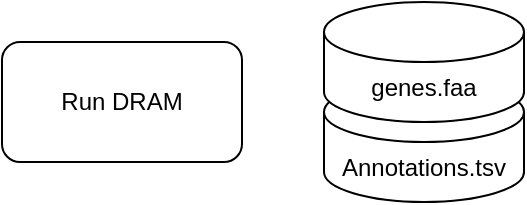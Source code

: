 <mxfile version="20.2.2" type="github">
  <diagram id="Rtj_xhAMCjtNW2K5r0i-" name="Page-1">
    <mxGraphModel dx="2912" dy="1147" grid="1" gridSize="10" guides="1" tooltips="1" connect="1" arrows="1" fold="1" page="1" pageScale="1" pageWidth="850" pageHeight="1100" math="0" shadow="0">
      <root>
        <mxCell id="0" />
        <mxCell id="1" parent="0" />
        <mxCell id="cmLPi3Eq9WUsnecLFcOw-1" value="Annotations.tsv" style="shape=cylinder3;whiteSpace=wrap;html=1;boundedLbl=1;backgroundOutline=1;size=15;" vertex="1" parent="1">
          <mxGeometry x="-315" y="260" width="100" height="60" as="geometry" />
        </mxCell>
        <mxCell id="cmLPi3Eq9WUsnecLFcOw-2" value="genes.faa" style="shape=cylinder3;whiteSpace=wrap;html=1;boundedLbl=1;backgroundOutline=1;size=15;" vertex="1" parent="1">
          <mxGeometry x="-315" y="220" width="100" height="60" as="geometry" />
        </mxCell>
        <mxCell id="cmLPi3Eq9WUsnecLFcOw-3" value="Run DRAM" style="rounded=1;whiteSpace=wrap;html=1;" vertex="1" parent="1">
          <mxGeometry x="-476" y="240" width="120" height="60" as="geometry" />
        </mxCell>
      </root>
    </mxGraphModel>
  </diagram>
</mxfile>
